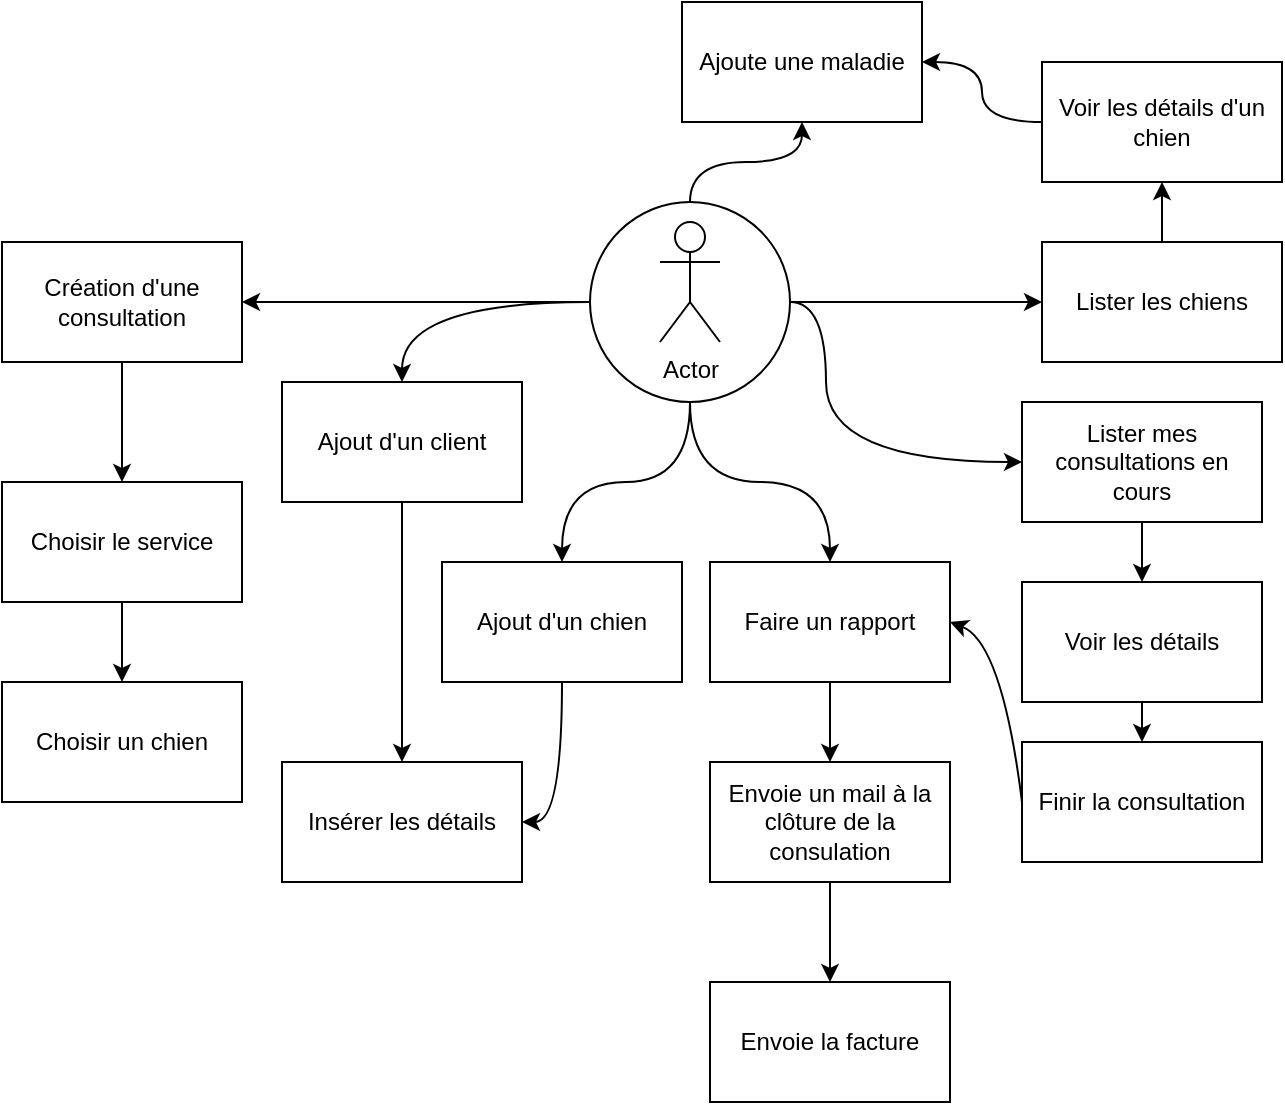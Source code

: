 <mxfile version="14.7.1" type="device"><diagram id="TWZHtJsudTT0wWaLPxng" name="Page-1"><mxGraphModel dx="1946" dy="784" grid="1" gridSize="10" guides="1" tooltips="1" connect="1" arrows="1" fold="1" page="1" pageScale="1" pageWidth="827" pageHeight="1169" math="0" shadow="0"><root><mxCell id="0"/><mxCell id="1" parent="0"/><mxCell id="2wGfAHDTQDgq0dTSBsk0-1" value="" style="group" vertex="1" connectable="0" parent="1"><mxGeometry x="400" y="320" width="104" height="90" as="geometry"/></mxCell><mxCell id="2wGfAHDTQDgq0dTSBsk0-7" value="Faire un rapport" style="rounded=0;whiteSpace=wrap;html=1;fontSize=12;" vertex="1" parent="2wGfAHDTQDgq0dTSBsk0-1"><mxGeometry x="-16" y="-30" width="120" height="60" as="geometry"/></mxCell><mxCell id="2wGfAHDTQDgq0dTSBsk0-50" style="edgeStyle=orthogonalEdgeStyle;curved=1;orthogonalLoop=1;jettySize=auto;html=1;entryX=1;entryY=0.5;entryDx=0;entryDy=0;" edge="1" parent="1" source="2wGfAHDTQDgq0dTSBsk0-4" target="2wGfAHDTQDgq0dTSBsk0-14"><mxGeometry relative="1" as="geometry"/></mxCell><mxCell id="2wGfAHDTQDgq0dTSBsk0-4" value="Ajout d'un chien" style="rounded=0;whiteSpace=wrap;html=1;fontSize=12;" vertex="1" parent="1"><mxGeometry x="250" y="290" width="120" height="60" as="geometry"/></mxCell><mxCell id="2wGfAHDTQDgq0dTSBsk0-5" value="Voir les détails" style="rounded=0;whiteSpace=wrap;html=1;fontSize=12;" vertex="1" parent="1"><mxGeometry x="540" y="300" width="120" height="60" as="geometry"/></mxCell><mxCell id="2wGfAHDTQDgq0dTSBsk0-53" style="edgeStyle=orthogonalEdgeStyle;curved=1;orthogonalLoop=1;jettySize=auto;html=1;entryX=0.5;entryY=0;entryDx=0;entryDy=0;" edge="1" parent="1" source="2wGfAHDTQDgq0dTSBsk0-6" target="2wGfAHDTQDgq0dTSBsk0-11"><mxGeometry relative="1" as="geometry"/></mxCell><mxCell id="2wGfAHDTQDgq0dTSBsk0-6" value="Choisir le service" style="rounded=0;whiteSpace=wrap;html=1;fontSize=12;" vertex="1" parent="1"><mxGeometry x="30" y="250" width="120" height="60" as="geometry"/></mxCell><mxCell id="2wGfAHDTQDgq0dTSBsk0-8" value="Ajoute une maladie" style="rounded=0;whiteSpace=wrap;html=1;fontSize=12;" vertex="1" parent="1"><mxGeometry x="370" y="10" width="120" height="60" as="geometry"/></mxCell><mxCell id="2wGfAHDTQDgq0dTSBsk0-9" value="Finir la consultation" style="rounded=0;whiteSpace=wrap;html=1;fontSize=12;" vertex="1" parent="1"><mxGeometry x="540" y="380" width="120" height="60" as="geometry"/></mxCell><mxCell id="2wGfAHDTQDgq0dTSBsk0-10" value="Envoie un mail à la clôture de la consulation" style="rounded=0;whiteSpace=wrap;html=1;fontSize=12;" vertex="1" parent="1"><mxGeometry x="384" y="390" width="120" height="60" as="geometry"/></mxCell><mxCell id="2wGfAHDTQDgq0dTSBsk0-11" value="Choisir un chien" style="rounded=0;whiteSpace=wrap;html=1;fontSize=12;" vertex="1" parent="1"><mxGeometry x="30" y="350" width="120" height="60" as="geometry"/></mxCell><mxCell id="2wGfAHDTQDgq0dTSBsk0-55" style="edgeStyle=orthogonalEdgeStyle;curved=1;orthogonalLoop=1;jettySize=auto;html=1;entryX=0.5;entryY=1;entryDx=0;entryDy=0;" edge="1" parent="1" source="2wGfAHDTQDgq0dTSBsk0-12" target="2wGfAHDTQDgq0dTSBsk0-13"><mxGeometry relative="1" as="geometry"/></mxCell><mxCell id="2wGfAHDTQDgq0dTSBsk0-12" value="Lister les chiens" style="rounded=0;whiteSpace=wrap;html=1;fontSize=12;" vertex="1" parent="1"><mxGeometry x="550" y="130" width="120" height="60" as="geometry"/></mxCell><mxCell id="2wGfAHDTQDgq0dTSBsk0-47" value="" style="edgeStyle=orthogonalEdgeStyle;orthogonalLoop=1;jettySize=auto;html=1;curved=1;" edge="1" parent="1" source="2wGfAHDTQDgq0dTSBsk0-13" target="2wGfAHDTQDgq0dTSBsk0-8"><mxGeometry relative="1" as="geometry"/></mxCell><mxCell id="2wGfAHDTQDgq0dTSBsk0-13" value="Voir les détails d'un chien" style="rounded=0;whiteSpace=wrap;html=1;fontSize=12;" vertex="1" parent="1"><mxGeometry x="550" y="40" width="120" height="60" as="geometry"/></mxCell><mxCell id="2wGfAHDTQDgq0dTSBsk0-14" value="Insérer les détails" style="rounded=0;whiteSpace=wrap;html=1;fontSize=12;" vertex="1" parent="1"><mxGeometry x="170" y="390" width="120" height="60" as="geometry"/></mxCell><mxCell id="2wGfAHDTQDgq0dTSBsk0-15" value="Ajout d'un client" style="rounded=0;whiteSpace=wrap;html=1;fontSize=12;" vertex="1" parent="1"><mxGeometry x="170" y="200" width="120" height="60" as="geometry"/></mxCell><mxCell id="2wGfAHDTQDgq0dTSBsk0-52" style="edgeStyle=orthogonalEdgeStyle;curved=1;orthogonalLoop=1;jettySize=auto;html=1;entryX=0.5;entryY=0;entryDx=0;entryDy=0;" edge="1" parent="1" source="2wGfAHDTQDgq0dTSBsk0-16" target="2wGfAHDTQDgq0dTSBsk0-6"><mxGeometry relative="1" as="geometry"/></mxCell><mxCell id="2wGfAHDTQDgq0dTSBsk0-16" value="Création d'une consultation" style="rounded=0;whiteSpace=wrap;html=1;fontSize=12;" vertex="1" parent="1"><mxGeometry x="30" y="130" width="120" height="60" as="geometry"/></mxCell><mxCell id="2wGfAHDTQDgq0dTSBsk0-17" value="Lister mes consultations&amp;nbsp;en cours" style="rounded=0;whiteSpace=wrap;html=1;fontSize=12;" vertex="1" parent="1"><mxGeometry x="540" y="210" width="120" height="60" as="geometry"/></mxCell><mxCell id="2wGfAHDTQDgq0dTSBsk0-18" value="Envoie la facture" style="rounded=0;whiteSpace=wrap;html=1;fontSize=12;" vertex="1" parent="1"><mxGeometry x="384" y="500" width="120" height="60" as="geometry"/></mxCell><mxCell id="2wGfAHDTQDgq0dTSBsk0-20" value="" style="endArrow=classic;html=1;exitX=0.5;exitY=1;exitDx=0;exitDy=0;entryX=0.5;entryY=0;entryDx=0;entryDy=0;curved=1;" edge="1" parent="1" source="2wGfAHDTQDgq0dTSBsk0-5" target="2wGfAHDTQDgq0dTSBsk0-9"><mxGeometry width="50" height="50" relative="1" as="geometry"><mxPoint x="76" y="450" as="sourcePoint"/><mxPoint x="16" y="480" as="targetPoint"/></mxGeometry></mxCell><mxCell id="2wGfAHDTQDgq0dTSBsk0-29" value="" style="endArrow=classic;html=1;entryX=0.5;entryY=0;entryDx=0;entryDy=0;exitX=0.5;exitY=1;exitDx=0;exitDy=0;curved=1;" edge="1" parent="1" source="2wGfAHDTQDgq0dTSBsk0-15" target="2wGfAHDTQDgq0dTSBsk0-14"><mxGeometry width="50" height="50" relative="1" as="geometry"><mxPoint x="296" y="590" as="sourcePoint"/><mxPoint x="236" y="610" as="targetPoint"/></mxGeometry></mxCell><mxCell id="2wGfAHDTQDgq0dTSBsk0-30" value="" style="endArrow=classic;html=1;entryX=0.5;entryY=0;entryDx=0;entryDy=0;exitX=0.5;exitY=1;exitDx=0;exitDy=0;curved=1;" edge="1" parent="1" source="2wGfAHDTQDgq0dTSBsk0-7" target="2wGfAHDTQDgq0dTSBsk0-10"><mxGeometry width="50" height="50" relative="1" as="geometry"><mxPoint x="189" y="530" as="sourcePoint"/><mxPoint x="149" y="580" as="targetPoint"/></mxGeometry></mxCell><mxCell id="2wGfAHDTQDgq0dTSBsk0-31" value="" style="endArrow=classic;html=1;entryX=0.5;entryY=0;entryDx=0;entryDy=0;exitX=0.5;exitY=1;exitDx=0;exitDy=0;curved=1;" edge="1" parent="1" source="2wGfAHDTQDgq0dTSBsk0-10" target="2wGfAHDTQDgq0dTSBsk0-18"><mxGeometry width="50" height="50" relative="1" as="geometry"><mxPoint x="489" y="620" as="sourcePoint"/><mxPoint x="489" y="650" as="targetPoint"/></mxGeometry></mxCell><mxCell id="2wGfAHDTQDgq0dTSBsk0-33" value="" style="endArrow=classic;html=1;entryX=0.5;entryY=0;entryDx=0;entryDy=0;exitX=0.5;exitY=1;exitDx=0;exitDy=0;curved=1;" edge="1" parent="1" source="2wGfAHDTQDgq0dTSBsk0-17" target="2wGfAHDTQDgq0dTSBsk0-5"><mxGeometry width="50" height="50" relative="1" as="geometry"><mxPoint x="703" y="510" as="sourcePoint"/><mxPoint x="736" y="510" as="targetPoint"/></mxGeometry></mxCell><mxCell id="2wGfAHDTQDgq0dTSBsk0-35" value="" style="endArrow=classic;html=1;exitX=0;exitY=0.5;exitDx=0;exitDy=0;entryX=1;entryY=0.5;entryDx=0;entryDy=0;curved=1;" edge="1" parent="1" source="2wGfAHDTQDgq0dTSBsk0-9" target="2wGfAHDTQDgq0dTSBsk0-7"><mxGeometry width="50" height="50" relative="1" as="geometry"><mxPoint x="549" y="850" as="sourcePoint"/><mxPoint x="599" y="800" as="targetPoint"/><Array as="points"><mxPoint x="530" y="330"/></Array></mxGeometry></mxCell><mxCell id="2wGfAHDTQDgq0dTSBsk0-39" style="edgeStyle=orthogonalEdgeStyle;orthogonalLoop=1;jettySize=auto;html=1;entryX=0;entryY=0.5;entryDx=0;entryDy=0;curved=1;" edge="1" parent="1" source="2wGfAHDTQDgq0dTSBsk0-37" target="2wGfAHDTQDgq0dTSBsk0-12"><mxGeometry relative="1" as="geometry"/></mxCell><mxCell id="2wGfAHDTQDgq0dTSBsk0-41" style="edgeStyle=orthogonalEdgeStyle;orthogonalLoop=1;jettySize=auto;html=1;entryX=0.5;entryY=0;entryDx=0;entryDy=0;curved=1;" edge="1" parent="1" source="2wGfAHDTQDgq0dTSBsk0-37" target="2wGfAHDTQDgq0dTSBsk0-7"><mxGeometry relative="1" as="geometry"/></mxCell><mxCell id="2wGfAHDTQDgq0dTSBsk0-42" style="edgeStyle=orthogonalEdgeStyle;orthogonalLoop=1;jettySize=auto;html=1;entryX=0.5;entryY=0;entryDx=0;entryDy=0;curved=1;" edge="1" parent="1" source="2wGfAHDTQDgq0dTSBsk0-37" target="2wGfAHDTQDgq0dTSBsk0-4"><mxGeometry relative="1" as="geometry"/></mxCell><mxCell id="2wGfAHDTQDgq0dTSBsk0-43" style="edgeStyle=orthogonalEdgeStyle;orthogonalLoop=1;jettySize=auto;html=1;entryX=0.5;entryY=0;entryDx=0;entryDy=0;curved=1;" edge="1" parent="1" source="2wGfAHDTQDgq0dTSBsk0-37" target="2wGfAHDTQDgq0dTSBsk0-15"><mxGeometry relative="1" as="geometry"/></mxCell><mxCell id="2wGfAHDTQDgq0dTSBsk0-44" style="edgeStyle=orthogonalEdgeStyle;orthogonalLoop=1;jettySize=auto;html=1;entryX=1;entryY=0.5;entryDx=0;entryDy=0;curved=1;" edge="1" parent="1" source="2wGfAHDTQDgq0dTSBsk0-37" target="2wGfAHDTQDgq0dTSBsk0-16"><mxGeometry relative="1" as="geometry"/></mxCell><mxCell id="2wGfAHDTQDgq0dTSBsk0-48" style="edgeStyle=orthogonalEdgeStyle;orthogonalLoop=1;jettySize=auto;html=1;entryX=0;entryY=0.5;entryDx=0;entryDy=0;curved=1;" edge="1" parent="1" source="2wGfAHDTQDgq0dTSBsk0-37" target="2wGfAHDTQDgq0dTSBsk0-17"><mxGeometry relative="1" as="geometry"><Array as="points"><mxPoint x="442" y="240"/></Array></mxGeometry></mxCell><mxCell id="2wGfAHDTQDgq0dTSBsk0-56" style="edgeStyle=orthogonalEdgeStyle;curved=1;orthogonalLoop=1;jettySize=auto;html=1;entryX=0.5;entryY=1;entryDx=0;entryDy=0;" edge="1" parent="1" source="2wGfAHDTQDgq0dTSBsk0-37" target="2wGfAHDTQDgq0dTSBsk0-8"><mxGeometry relative="1" as="geometry"/></mxCell><mxCell id="2wGfAHDTQDgq0dTSBsk0-37" value="" style="ellipse;whiteSpace=wrap;html=1;aspect=fixed;" vertex="1" parent="1"><mxGeometry x="324" y="110" width="100" height="100" as="geometry"/></mxCell><mxCell id="2wGfAHDTQDgq0dTSBsk0-45" value="Actor" style="shape=umlActor;verticalLabelPosition=bottom;verticalAlign=top;html=1;outlineConnect=0;" vertex="1" parent="1"><mxGeometry x="359" y="120" width="30" height="60" as="geometry"/></mxCell></root></mxGraphModel></diagram></mxfile>